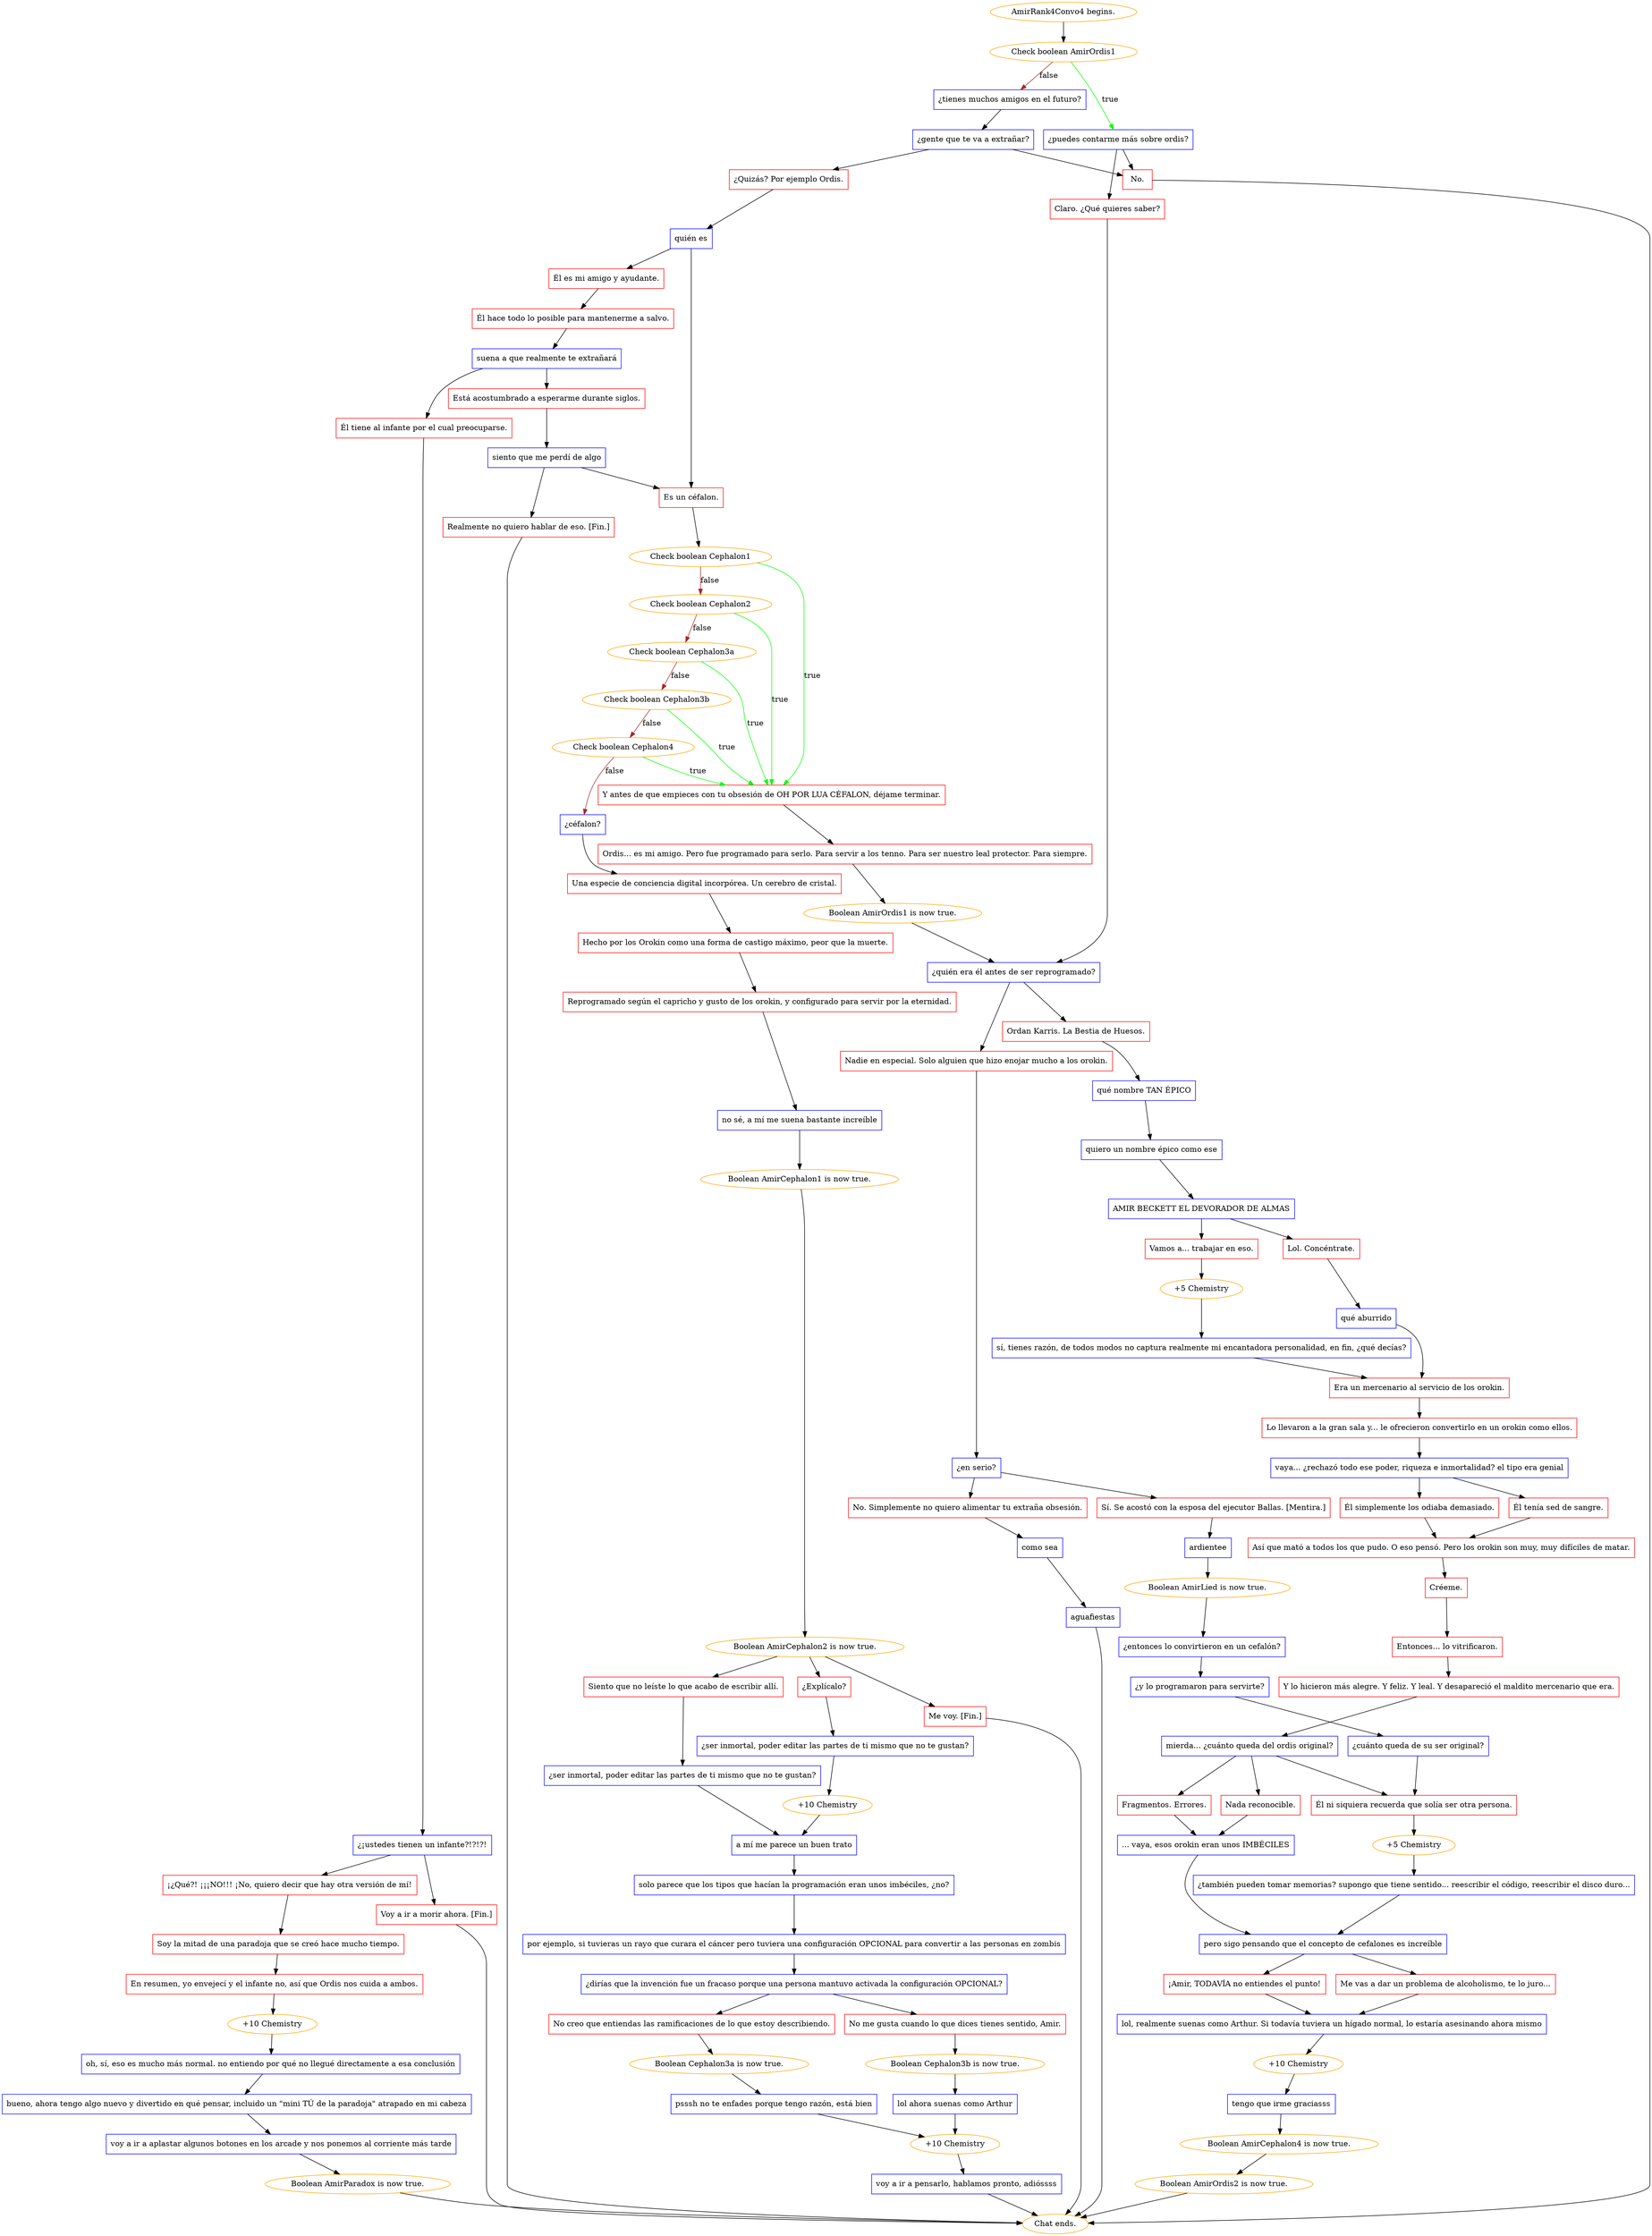 digraph {
	"AmirRank4Convo4 begins." [color=orange];
		"AmirRank4Convo4 begins." -> j3071393708;
	j3071393708 [label="Check boolean AmirOrdis1",color=orange];
		j3071393708 -> j251983323 [label=true,color=green];
		j3071393708 -> j484119167 [label=false,color=brown];
	j251983323 [label="¿puedes contarme más sobre ordis?",shape=box,color=blue];
		j251983323 -> j1007427516;
		j251983323 -> j570782451;
	j484119167 [label="¿tienes muchos amigos en el futuro?",shape=box,color=blue];
		j484119167 -> j2315101204;
	j1007427516 [label="No.",shape=box,color=red];
		j1007427516 -> "Chat ends.";
	j570782451 [label="Claro. ¿Qué quieres saber?",shape=box,color=red];
		j570782451 -> j3073868086;
	j2315101204 [label="¿gente que te va a extrañar?",shape=box,color=blue];
		j2315101204 -> j4277409932;
		j2315101204 -> j1007427516;
	"Chat ends." [color=orange];
	j3073868086 [label="¿quién era él antes de ser reprogramado?",shape=box,color=blue];
		j3073868086 -> j3991189444;
		j3073868086 -> j2112187486;
	j4277409932 [label="¿Quizás? Por ejemplo Ordis.",shape=box,color=red];
		j4277409932 -> j2049154280;
	j3991189444 [label="Nadie en especial. Solo alguien que hizo enojar mucho a los orokin.",shape=box,color=red];
		j3991189444 -> j3044290262;
	j2112187486 [label="Ordan Karris. La Bestia de Huesos.",shape=box,color=red];
		j2112187486 -> j3702479773;
	j2049154280 [label="quién es",shape=box,color=blue];
		j2049154280 -> j3054264906;
		j2049154280 -> j3655318210;
	j3044290262 [label="¿en serio?",shape=box,color=blue];
		j3044290262 -> j2450916081;
		j3044290262 -> j470402093;
	j3702479773 [label="qué nombre TAN ÉPICO",shape=box,color=blue];
		j3702479773 -> j1875766751;
	j3054264906 [label="Él es mi amigo y ayudante.",shape=box,color=red];
		j3054264906 -> j3095284470;
	j3655318210 [label="Es un céfalon.",shape=box,color=red];
		j3655318210 -> j2703593324;
	j2450916081 [label="Sí. Se acostó con la esposa del ejecutor Ballas. [Mentira.]",shape=box,color=red];
		j2450916081 -> j2349814975;
	j470402093 [label="No. Simplemente no quiero alimentar tu extraña obsesión.",shape=box,color=red];
		j470402093 -> j3310992201;
	j1875766751 [label="quiero un nombre épico como ese",shape=box,color=blue];
		j1875766751 -> j3980090437;
	j3095284470 [label="Él hace todo lo posible para mantenerme a salvo.",shape=box,color=red];
		j3095284470 -> j4040621649;
	j2703593324 [label="Check boolean Cephalon1",color=orange];
		j2703593324 -> j4193144697 [label=true,color=green];
		j2703593324 -> j3179573232 [label=false,color=brown];
	j2349814975 [label="ardientee",shape=box,color=blue];
		j2349814975 -> j4287061636;
	j3310992201 [label="como sea",shape=box,color=blue];
		j3310992201 -> j2783702954;
	j3980090437 [label="AMIR BECKETT EL DEVORADOR DE ALMAS",shape=box,color=blue];
		j3980090437 -> j2623261402;
		j3980090437 -> j3283746989;
	j4040621649 [label="suena a que realmente te extrañará",shape=box,color=blue];
		j4040621649 -> j415631914;
		j4040621649 -> j4044824043;
	j4193144697 [label="Y antes de que empieces con tu obsesión de OH POR LUA CÉFALON, déjame terminar.",shape=box,color=red];
		j4193144697 -> j2632590837;
	j3179573232 [label="Check boolean Cephalon2",color=orange];
		j3179573232 -> j4193144697 [label=true,color=green];
		j3179573232 -> j1411698572 [label=false,color=brown];
	j4287061636 [label="Boolean AmirLied is now true.",color=orange];
		j4287061636 -> j2840728736;
	j2783702954 [label="aguafiestas",shape=box,color=blue];
		j2783702954 -> "Chat ends.";
	j2623261402 [label="Lol. Concéntrate.",shape=box,color=red];
		j2623261402 -> j2158859870;
	j3283746989 [label="Vamos a... trabajar en eso.",shape=box,color=red];
		j3283746989 -> j1033426180;
	j415631914 [label="Está acostumbrado a esperarme durante siglos.",shape=box,color=red];
		j415631914 -> j1394347016;
	j4044824043 [label="Él tiene al infante por el cual preocuparse.",shape=box,color=red];
		j4044824043 -> j334155050;
	j2632590837 [label="Ordis... es mi amigo. Pero fue programado para serlo. Para servir a los tenno. Para ser nuestro leal protector. Para siempre.",shape=box,color=red];
		j2632590837 -> j2920883779;
	j1411698572 [label="Check boolean Cephalon3a",color=orange];
		j1411698572 -> j4193144697 [label=true,color=green];
		j1411698572 -> j1995044943 [label=false,color=brown];
	j2840728736 [label="¿entonces lo convirtieron en un cefalón?",shape=box,color=blue];
		j2840728736 -> j1215730513;
	j2158859870 [label="qué aburrido",shape=box,color=blue];
		j2158859870 -> j2208560375;
	j1033426180 [label="+5 Chemistry",color=orange];
		j1033426180 -> j3981381454;
	j1394347016 [label="siento que me perdí de algo",shape=box,color=blue];
		j1394347016 -> j116622757;
		j1394347016 -> j3655318210;
	j334155050 [label="¿¡ustedes tienen un infante?!?!?!",shape=box,color=blue];
		j334155050 -> j3970310296;
		j334155050 -> j2593535974;
	j2920883779 [label="Boolean AmirOrdis1 is now true.",color=orange];
		j2920883779 -> j3073868086;
	j1995044943 [label="Check boolean Cephalon3b",color=orange];
		j1995044943 -> j4193144697 [label=true,color=green];
		j1995044943 -> j3851203631 [label=false,color=brown];
	j1215730513 [label="¿y lo programaron para servirte?",shape=box,color=blue];
		j1215730513 -> j332699254;
	j2208560375 [label="Era un mercenario al servicio de los orokin.",shape=box,color=red];
		j2208560375 -> j4063733421;
	j3981381454 [label="sí, tienes razón, de todos modos no captura realmente mi encantadora personalidad, en fin, ¿qué decías?",shape=box,color=blue];
		j3981381454 -> j2208560375;
	j116622757 [label="Realmente no quiero hablar de eso. [Fin.]",shape=box,color=red];
		j116622757 -> "Chat ends.";
	j3970310296 [label="¡¿Qué?! ¡¡¡NO!!! ¡No, quiero decir que hay otra versión de mí!",shape=box,color=red];
		j3970310296 -> j986349893;
	j2593535974 [label="Voy a ir a morir ahora. [Fin.]",shape=box,color=red];
		j2593535974 -> "Chat ends.";
	j3851203631 [label="Check boolean Cephalon4",color=orange];
		j3851203631 -> j4193144697 [label=true,color=green];
		j3851203631 -> j1546355476 [label=false,color=brown];
	j332699254 [label="¿cuánto queda de su ser original?",shape=box,color=blue];
		j332699254 -> j3327483076;
	j4063733421 [label="Lo llevaron a la gran sala y... le ofrecieron convertirlo en un orokin como ellos.",shape=box,color=red];
		j4063733421 -> j4035269309;
	j986349893 [label="Soy la mitad de una paradoja que se creó hace mucho tiempo.",shape=box,color=red];
		j986349893 -> j1091782819;
	j1546355476 [label="¿céfalon?",shape=box,color=blue];
		j1546355476 -> j2821934054;
	j3327483076 [label="Él ni siquiera recuerda que solía ser otra persona.",shape=box,color=red];
		j3327483076 -> j1494968742;
	j4035269309 [label="vaya... ¿rechazó todo ese poder, riqueza e inmortalidad? el tipo era genial",shape=box,color=blue];
		j4035269309 -> j316560544;
		j4035269309 -> j3224757222;
	j1091782819 [label="En resumen, yo envejecí y el infante no, así que Ordis nos cuida a ambos.",shape=box,color=red];
		j1091782819 -> j1437030613;
	j2821934054 [label="Una especie de conciencia digital incorpórea. Un cerebro de cristal.",shape=box,color=red];
		j2821934054 -> j3411820323;
	j1494968742 [label="+5 Chemistry",color=orange];
		j1494968742 -> j2444231695;
	j316560544 [label="Él simplemente los odiaba demasiado.",shape=box,color=red];
		j316560544 -> j2842545739;
	j3224757222 [label="Él tenía sed de sangre.",shape=box,color=red];
		j3224757222 -> j2842545739;
	j1437030613 [label="+10 Chemistry",color=orange];
		j1437030613 -> j1916153511;
	j3411820323 [label="Hecho por los Orokin como una forma de castigo máximo, peor que la muerte.",shape=box,color=red];
		j3411820323 -> j3633235837;
	j2444231695 [label="¿también pueden tomar memorias? supongo que tiene sentido... reescribir el código, reescribir el disco duro...",shape=box,color=blue];
		j2444231695 -> j2885378736;
	j2842545739 [label="Así que mató a todos los que pudo. O eso pensó. Pero los orokin son muy, muy difíciles de matar.",shape=box,color=red];
		j2842545739 -> j3361842676;
	j1916153511 [label="oh, sí, eso es mucho más normal. no entiendo por qué no llegué directamente a esa conclusión",shape=box,color=blue];
		j1916153511 -> j2673824359;
	j3633235837 [label="Reprogramado según el capricho y gusto de los orokin, y configurado para servir por la eternidad.",shape=box,color=red];
		j3633235837 -> j613403694;
	j2885378736 [label="pero sigo pensando que el concepto de cefalones es increíble",shape=box,color=blue];
		j2885378736 -> j1975768704;
		j2885378736 -> j81987197;
	j3361842676 [label="Créeme.",shape=box,color=red];
		j3361842676 -> j2184775605;
	j2673824359 [label="bueno, ahora tengo algo nuevo y divertido en qué pensar, incluido un \"mini TÚ de la paradoja\" atrapado en mi cabeza",shape=box,color=blue];
		j2673824359 -> j1573847577;
	j613403694 [label="no sé, a mí me suena bastante increíble",shape=box,color=blue];
		j613403694 -> j1188171645;
	j1975768704 [label="Me vas a dar un problema de alcoholismo, te lo juro...",shape=box,color=red];
		j1975768704 -> j814085309;
	j81987197 [label="¡Amir, TODAVÍA no entiendes el punto!",shape=box,color=red];
		j81987197 -> j814085309;
	j2184775605 [label="Entonces... lo vitrificaron.",shape=box,color=red];
		j2184775605 -> j3884799922;
	j1573847577 [label="voy a ir a aplastar algunos botones en los arcade y nos ponemos al corriente más tarde",shape=box,color=blue];
		j1573847577 -> j3046964038;
	j1188171645 [label="Boolean AmirCephalon1 is now true.",color=orange];
		j1188171645 -> j2160070556;
	j814085309 [label="lol, realmente suenas como Arthur. Si todavía tuviera un hígado normal, lo estaría asesinando ahora mismo",shape=box,color=blue];
		j814085309 -> j3981639715;
	j3884799922 [label="Y lo hicieron más alegre. Y feliz. Y leal. Y desapareció el maldito mercenario que era.",shape=box,color=red];
		j3884799922 -> j1434438244;
	j3046964038 [label="Boolean AmirParadox is now true.",color=orange];
		j3046964038 -> "Chat ends.";
	j2160070556 [label="Boolean AmirCephalon2 is now true.",color=orange];
		j2160070556 -> j3670504952;
		j2160070556 -> j1996830990;
		j2160070556 -> j3046126544;
	j3981639715 [label="+10 Chemistry",color=orange];
		j3981639715 -> j1911940459;
	j1434438244 [label="mierda... ¿cuánto queda del ordis original?",shape=box,color=blue];
		j1434438244 -> j3327483076;
		j1434438244 -> j2961400414;
		j1434438244 -> j2747485106;
	j3670504952 [label="Me voy. [Fin.]",shape=box,color=red];
		j3670504952 -> "Chat ends.";
	j1996830990 [label="¿Explícalo?",shape=box,color=red];
		j1996830990 -> j3592612600;
	j3046126544 [label="Siento que no leíste lo que acabo de escribir allí.",shape=box,color=red];
		j3046126544 -> j2846611427;
	j1911940459 [label="tengo que irme graciasss",shape=box,color=blue];
		j1911940459 -> j2139800532;
	j2961400414 [label="Fragmentos. Errores.",shape=box,color=red];
		j2961400414 -> j416651303;
	j2747485106 [label="Nada reconocible.",shape=box,color=red];
		j2747485106 -> j416651303;
	j3592612600 [label="¿ser inmortal, poder editar las partes de ti mismo que no te gustan?",shape=box,color=blue];
		j3592612600 -> j1725481435;
	j2846611427 [label="¿ser inmortal, poder editar las partes de ti mismo que no te gustan?",shape=box,color=blue];
		j2846611427 -> j2169514174;
	j2139800532 [label="Boolean AmirCephalon4 is now true.",color=orange];
		j2139800532 -> j2302458893;
	j416651303 [label="... vaya, esos orokin eran unos IMBÉCILES",shape=box,color=blue];
		j416651303 -> j2885378736;
	j1725481435 [label="+10 Chemistry",color=orange];
		j1725481435 -> j2169514174;
	j2169514174 [label="a mí me parece un buen trato",shape=box,color=blue];
		j2169514174 -> j983036722;
	j2302458893 [label="Boolean AmirOrdis2 is now true.",color=orange];
		j2302458893 -> "Chat ends.";
	j983036722 [label="solo parece que los tipos que hacían la programación eran unos imbéciles, ¿no?",shape=box,color=blue];
		j983036722 -> j2741666178;
	j2741666178 [label="por ejemplo, si tuvieras un rayo que curara el cáncer pero tuviera una configuración OPCIONAL para convertir a las personas en zombis",shape=box,color=blue];
		j2741666178 -> j1769188110;
	j1769188110 [label="¿dirías que la invención fue un fracaso porque una persona mantuvo activada la configuración OPCIONAL?",shape=box,color=blue];
		j1769188110 -> j167943182;
		j1769188110 -> j2088688331;
	j167943182 [label="No me gusta cuando lo que dices tienes sentido, Amir.",shape=box,color=red];
		j167943182 -> j4046582366;
	j2088688331 [label="No creo que entiendas las ramificaciones de lo que estoy describiendo.",shape=box,color=red];
		j2088688331 -> j1836394768;
	j4046582366 [label="Boolean Cephalon3b is now true.",color=orange];
		j4046582366 -> j4010755712;
	j1836394768 [label="Boolean Cephalon3a is now true.",color=orange];
		j1836394768 -> j2384487995;
	j4010755712 [label="lol ahora suenas como Arthur",shape=box,color=blue];
		j4010755712 -> j551775432;
	j2384487995 [label="psssh no te enfades porque tengo razón, está bien",shape=box,color=blue];
		j2384487995 -> j551775432;
	j551775432 [label="+10 Chemistry",color=orange];
		j551775432 -> j3985816515;
	j3985816515 [label="voy a ir a pensarlo, hablamos pronto, adióssss",shape=box,color=blue];
		j3985816515 -> "Chat ends.";
}